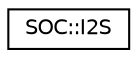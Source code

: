 digraph "Graphical Class Hierarchy"
{
  edge [fontname="Helvetica",fontsize="10",labelfontname="Helvetica",labelfontsize="10"];
  node [fontname="Helvetica",fontsize="10",shape=record];
  rankdir="LR";
  Node0 [label="SOC::I2S",height=0.2,width=0.4,color="black", fillcolor="white", style="filled",URL="$class_s_o_c_1_1_i2_s.html"];
}
